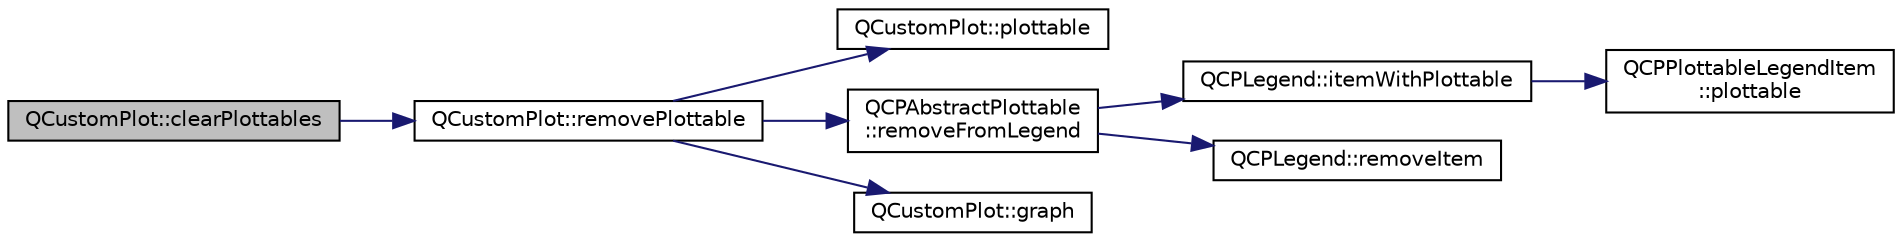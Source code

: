 digraph "QCustomPlot::clearPlottables"
{
  edge [fontname="Helvetica",fontsize="10",labelfontname="Helvetica",labelfontsize="10"];
  node [fontname="Helvetica",fontsize="10",shape=record];
  rankdir="LR";
  Node219 [label="QCustomPlot::clearPlottables",height=0.2,width=0.4,color="black", fillcolor="grey75", style="filled", fontcolor="black"];
  Node219 -> Node220 [color="midnightblue",fontsize="10",style="solid",fontname="Helvetica"];
  Node220 [label="QCustomPlot::removePlottable",height=0.2,width=0.4,color="black", fillcolor="white", style="filled",URL="$dd/d9b/class_q_custom_plot.html#af3dafd56884208474f311d6226513ab2"];
  Node220 -> Node221 [color="midnightblue",fontsize="10",style="solid",fontname="Helvetica"];
  Node221 [label="QCustomPlot::plottable",height=0.2,width=0.4,color="black", fillcolor="white", style="filled",URL="$dd/d9b/class_q_custom_plot.html#adea38bdc660da9412ba69fb939031567"];
  Node220 -> Node222 [color="midnightblue",fontsize="10",style="solid",fontname="Helvetica"];
  Node222 [label="QCPAbstractPlottable\l::removeFromLegend",height=0.2,width=0.4,color="black", fillcolor="white", style="filled",URL="$d4/d89/class_q_c_p_abstract_plottable.html#ac95fb2604d9106d0852ad9ceb326fe8c"];
  Node222 -> Node223 [color="midnightblue",fontsize="10",style="solid",fontname="Helvetica"];
  Node223 [label="QCPLegend::itemWithPlottable",height=0.2,width=0.4,color="black", fillcolor="white", style="filled",URL="$d9/db1/class_q_c_p_legend.html#a91e790002d8bf15a20628a8e8841e397"];
  Node223 -> Node224 [color="midnightblue",fontsize="10",style="solid",fontname="Helvetica"];
  Node224 [label="QCPPlottableLegendItem\l::plottable",height=0.2,width=0.4,color="black", fillcolor="white", style="filled",URL="$da/d24/class_q_c_p_plottable_legend_item.html#af29e9a2c60b4cba0cac2447b8af7b488"];
  Node222 -> Node225 [color="midnightblue",fontsize="10",style="solid",fontname="Helvetica"];
  Node225 [label="QCPLegend::removeItem",height=0.2,width=0.4,color="black", fillcolor="white", style="filled",URL="$d9/db1/class_q_c_p_legend.html#ac91595c3eaa746fe6321d2eb952c63bb"];
  Node220 -> Node226 [color="midnightblue",fontsize="10",style="solid",fontname="Helvetica"];
  Node226 [label="QCustomPlot::graph",height=0.2,width=0.4,color="black", fillcolor="white", style="filled",URL="$dd/d9b/class_q_custom_plot.html#aac190865a67f19af3fdf2136774997af"];
}
